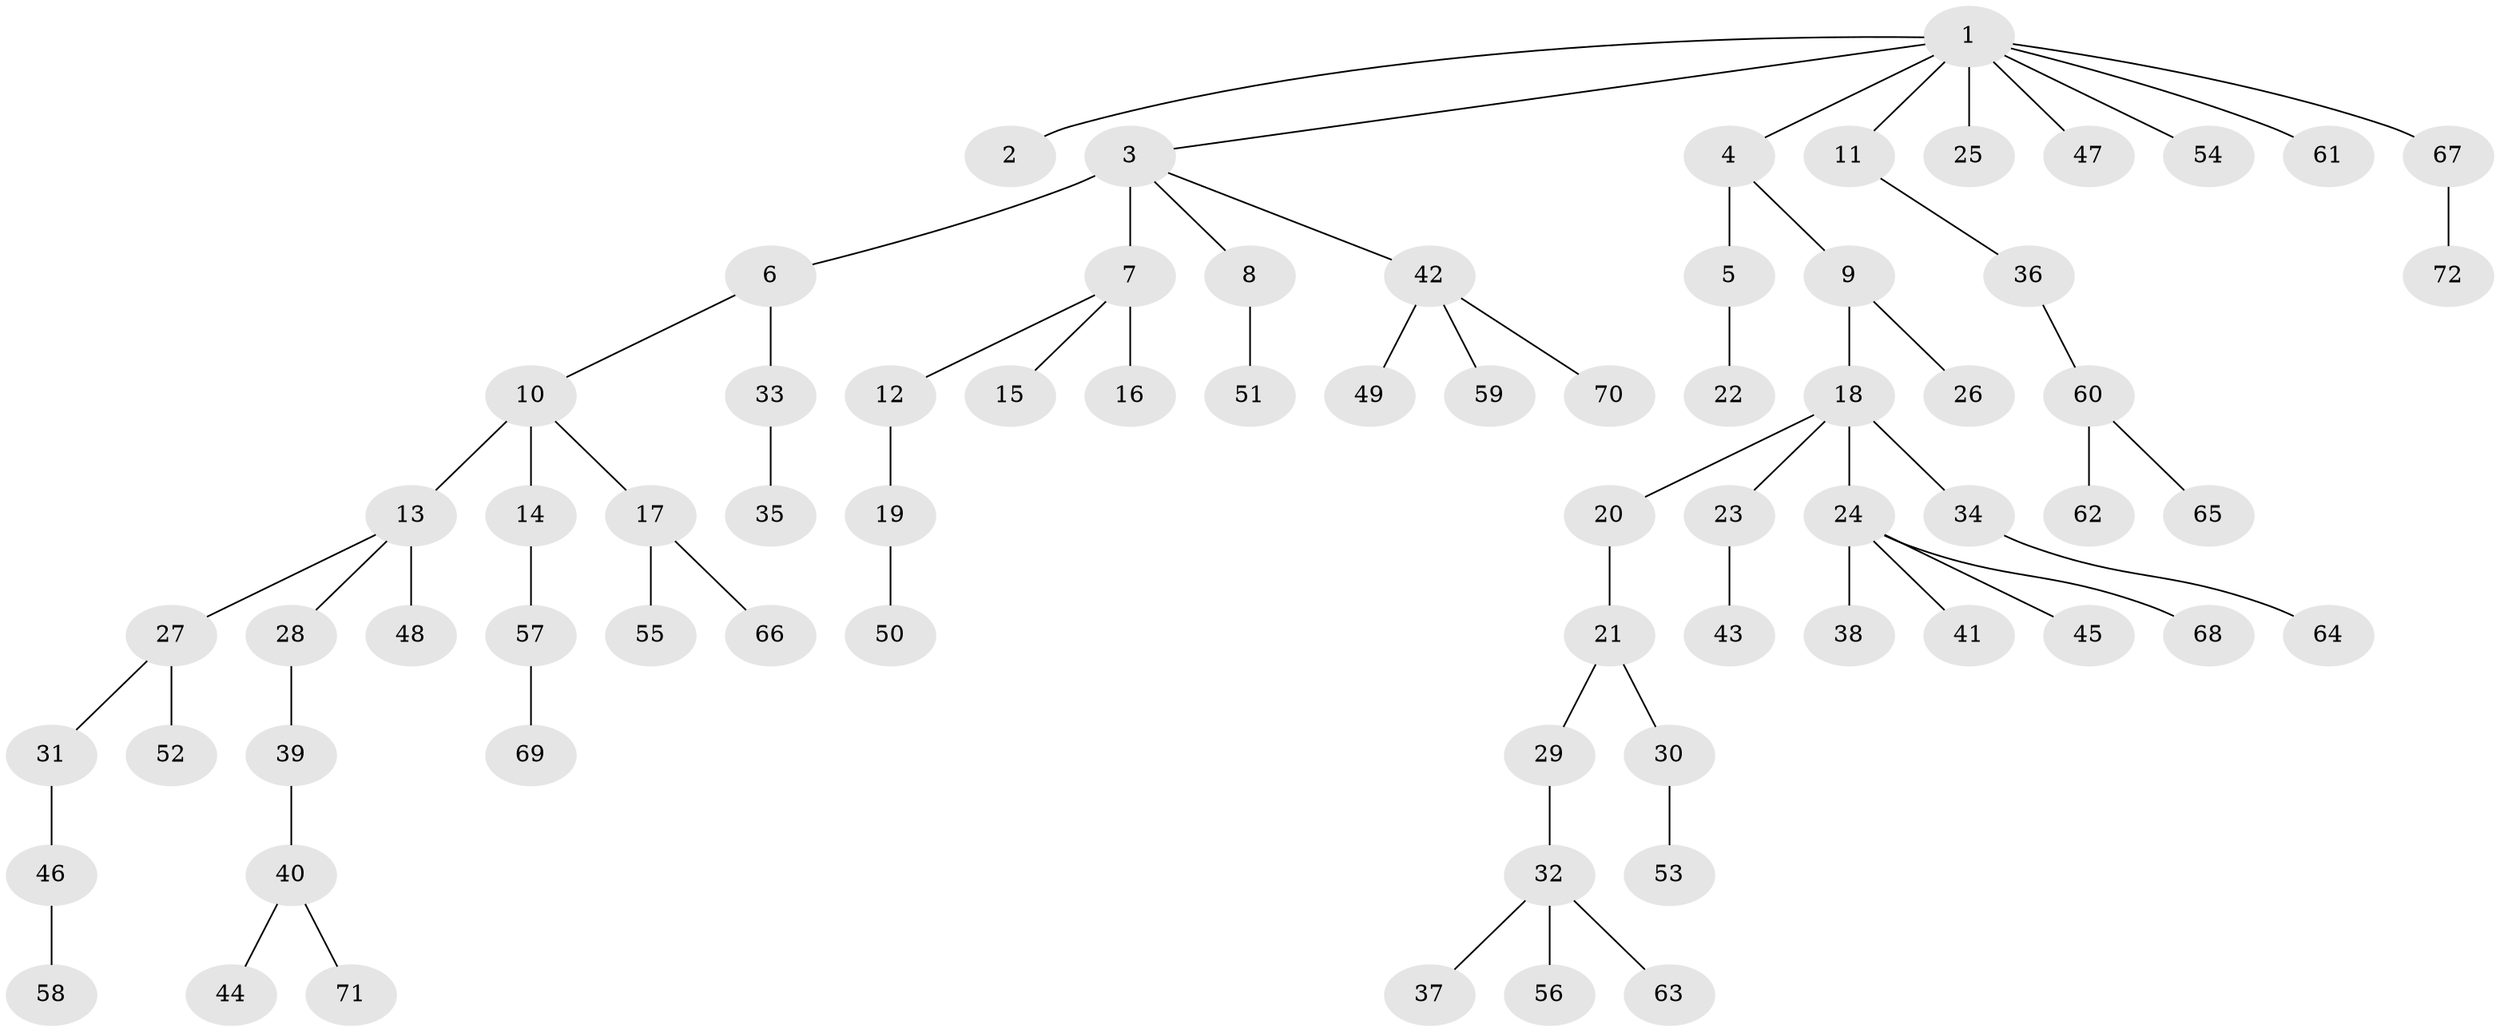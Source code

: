 // original degree distribution, {7: 0.007042253521126761, 2: 0.29577464788732394, 3: 0.1267605633802817, 4: 0.06338028169014084, 5: 0.02112676056338028, 8: 0.007042253521126761, 6: 0.014084507042253521, 1: 0.4647887323943662}
// Generated by graph-tools (version 1.1) at 2025/37/03/09/25 02:37:08]
// undirected, 72 vertices, 71 edges
graph export_dot {
graph [start="1"]
  node [color=gray90,style=filled];
  1;
  2;
  3;
  4;
  5;
  6;
  7;
  8;
  9;
  10;
  11;
  12;
  13;
  14;
  15;
  16;
  17;
  18;
  19;
  20;
  21;
  22;
  23;
  24;
  25;
  26;
  27;
  28;
  29;
  30;
  31;
  32;
  33;
  34;
  35;
  36;
  37;
  38;
  39;
  40;
  41;
  42;
  43;
  44;
  45;
  46;
  47;
  48;
  49;
  50;
  51;
  52;
  53;
  54;
  55;
  56;
  57;
  58;
  59;
  60;
  61;
  62;
  63;
  64;
  65;
  66;
  67;
  68;
  69;
  70;
  71;
  72;
  1 -- 2 [weight=1.0];
  1 -- 3 [weight=1.0];
  1 -- 4 [weight=1.0];
  1 -- 11 [weight=1.0];
  1 -- 25 [weight=1.0];
  1 -- 47 [weight=1.0];
  1 -- 54 [weight=1.0];
  1 -- 61 [weight=1.0];
  1 -- 67 [weight=1.0];
  3 -- 6 [weight=1.0];
  3 -- 7 [weight=4.0];
  3 -- 8 [weight=1.0];
  3 -- 42 [weight=1.0];
  4 -- 5 [weight=1.0];
  4 -- 9 [weight=1.0];
  5 -- 22 [weight=3.0];
  6 -- 10 [weight=1.0];
  6 -- 33 [weight=1.0];
  7 -- 12 [weight=1.0];
  7 -- 15 [weight=1.0];
  7 -- 16 [weight=1.0];
  8 -- 51 [weight=1.0];
  9 -- 18 [weight=1.0];
  9 -- 26 [weight=1.0];
  10 -- 13 [weight=2.0];
  10 -- 14 [weight=1.0];
  10 -- 17 [weight=1.0];
  11 -- 36 [weight=1.0];
  12 -- 19 [weight=1.0];
  13 -- 27 [weight=1.0];
  13 -- 28 [weight=1.0];
  13 -- 48 [weight=1.0];
  14 -- 57 [weight=1.0];
  17 -- 55 [weight=1.0];
  17 -- 66 [weight=1.0];
  18 -- 20 [weight=1.0];
  18 -- 23 [weight=1.0];
  18 -- 24 [weight=1.0];
  18 -- 34 [weight=1.0];
  19 -- 50 [weight=1.0];
  20 -- 21 [weight=1.0];
  21 -- 29 [weight=1.0];
  21 -- 30 [weight=1.0];
  23 -- 43 [weight=1.0];
  24 -- 38 [weight=4.0];
  24 -- 41 [weight=1.0];
  24 -- 45 [weight=1.0];
  24 -- 68 [weight=1.0];
  27 -- 31 [weight=1.0];
  27 -- 52 [weight=1.0];
  28 -- 39 [weight=1.0];
  29 -- 32 [weight=1.0];
  30 -- 53 [weight=1.0];
  31 -- 46 [weight=1.0];
  32 -- 37 [weight=1.0];
  32 -- 56 [weight=1.0];
  32 -- 63 [weight=1.0];
  33 -- 35 [weight=2.0];
  34 -- 64 [weight=1.0];
  36 -- 60 [weight=1.0];
  39 -- 40 [weight=1.0];
  40 -- 44 [weight=1.0];
  40 -- 71 [weight=1.0];
  42 -- 49 [weight=1.0];
  42 -- 59 [weight=1.0];
  42 -- 70 [weight=1.0];
  46 -- 58 [weight=1.0];
  57 -- 69 [weight=1.0];
  60 -- 62 [weight=1.0];
  60 -- 65 [weight=1.0];
  67 -- 72 [weight=1.0];
}
